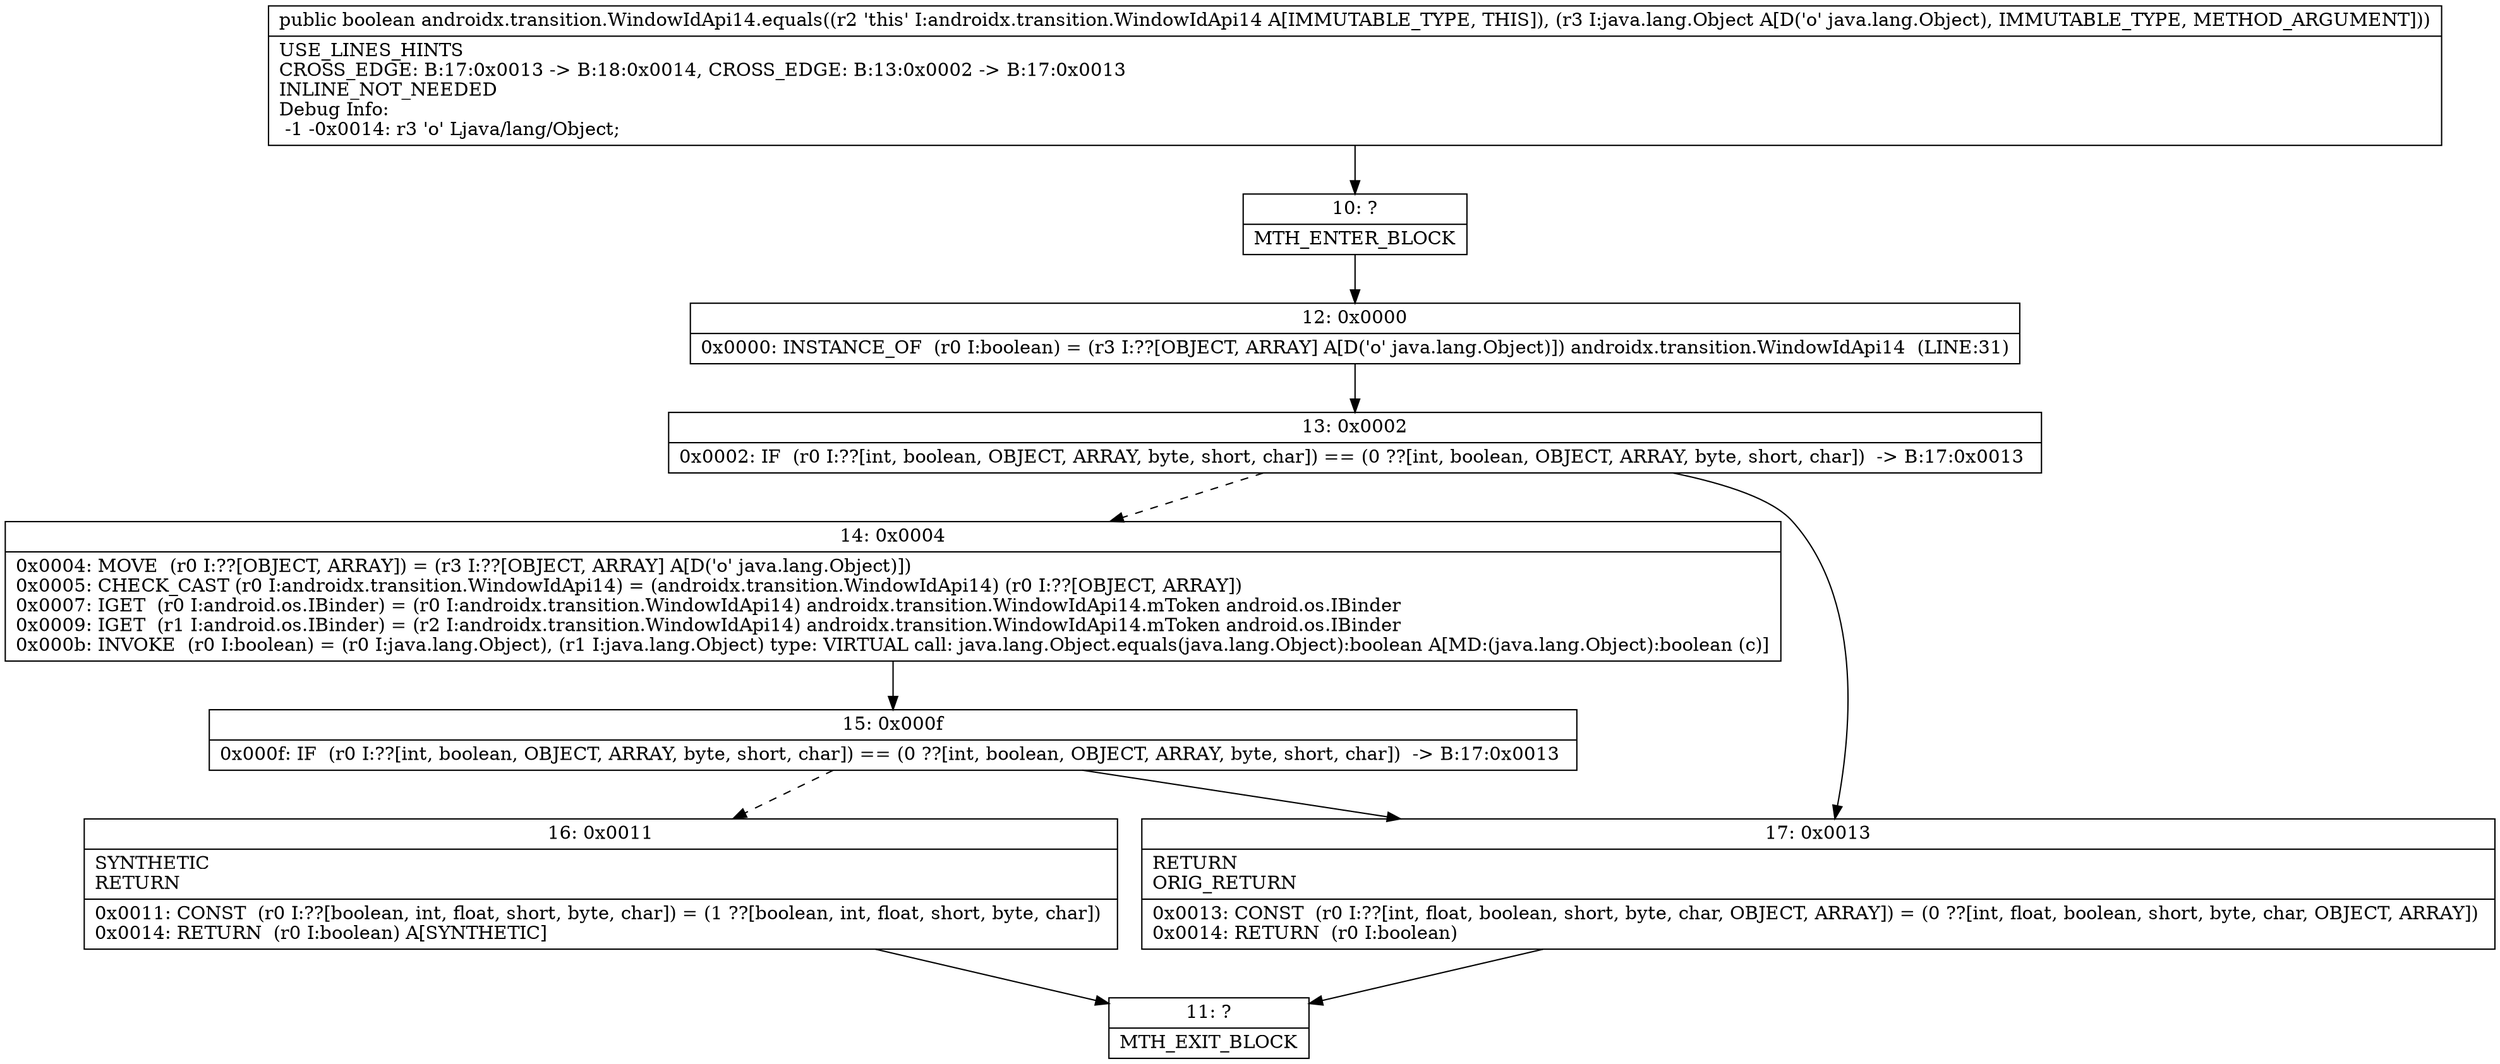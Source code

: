 digraph "CFG forandroidx.transition.WindowIdApi14.equals(Ljava\/lang\/Object;)Z" {
Node_10 [shape=record,label="{10\:\ ?|MTH_ENTER_BLOCK\l}"];
Node_12 [shape=record,label="{12\:\ 0x0000|0x0000: INSTANCE_OF  (r0 I:boolean) = (r3 I:??[OBJECT, ARRAY] A[D('o' java.lang.Object)]) androidx.transition.WindowIdApi14  (LINE:31)\l}"];
Node_13 [shape=record,label="{13\:\ 0x0002|0x0002: IF  (r0 I:??[int, boolean, OBJECT, ARRAY, byte, short, char]) == (0 ??[int, boolean, OBJECT, ARRAY, byte, short, char])  \-\> B:17:0x0013 \l}"];
Node_14 [shape=record,label="{14\:\ 0x0004|0x0004: MOVE  (r0 I:??[OBJECT, ARRAY]) = (r3 I:??[OBJECT, ARRAY] A[D('o' java.lang.Object)]) \l0x0005: CHECK_CAST (r0 I:androidx.transition.WindowIdApi14) = (androidx.transition.WindowIdApi14) (r0 I:??[OBJECT, ARRAY]) \l0x0007: IGET  (r0 I:android.os.IBinder) = (r0 I:androidx.transition.WindowIdApi14) androidx.transition.WindowIdApi14.mToken android.os.IBinder \l0x0009: IGET  (r1 I:android.os.IBinder) = (r2 I:androidx.transition.WindowIdApi14) androidx.transition.WindowIdApi14.mToken android.os.IBinder \l0x000b: INVOKE  (r0 I:boolean) = (r0 I:java.lang.Object), (r1 I:java.lang.Object) type: VIRTUAL call: java.lang.Object.equals(java.lang.Object):boolean A[MD:(java.lang.Object):boolean (c)]\l}"];
Node_15 [shape=record,label="{15\:\ 0x000f|0x000f: IF  (r0 I:??[int, boolean, OBJECT, ARRAY, byte, short, char]) == (0 ??[int, boolean, OBJECT, ARRAY, byte, short, char])  \-\> B:17:0x0013 \l}"];
Node_16 [shape=record,label="{16\:\ 0x0011|SYNTHETIC\lRETURN\l|0x0011: CONST  (r0 I:??[boolean, int, float, short, byte, char]) = (1 ??[boolean, int, float, short, byte, char]) \l0x0014: RETURN  (r0 I:boolean) A[SYNTHETIC]\l}"];
Node_11 [shape=record,label="{11\:\ ?|MTH_EXIT_BLOCK\l}"];
Node_17 [shape=record,label="{17\:\ 0x0013|RETURN\lORIG_RETURN\l|0x0013: CONST  (r0 I:??[int, float, boolean, short, byte, char, OBJECT, ARRAY]) = (0 ??[int, float, boolean, short, byte, char, OBJECT, ARRAY]) \l0x0014: RETURN  (r0 I:boolean) \l}"];
MethodNode[shape=record,label="{public boolean androidx.transition.WindowIdApi14.equals((r2 'this' I:androidx.transition.WindowIdApi14 A[IMMUTABLE_TYPE, THIS]), (r3 I:java.lang.Object A[D('o' java.lang.Object), IMMUTABLE_TYPE, METHOD_ARGUMENT]))  | USE_LINES_HINTS\lCROSS_EDGE: B:17:0x0013 \-\> B:18:0x0014, CROSS_EDGE: B:13:0x0002 \-\> B:17:0x0013\lINLINE_NOT_NEEDED\lDebug Info:\l  \-1 \-0x0014: r3 'o' Ljava\/lang\/Object;\l}"];
MethodNode -> Node_10;Node_10 -> Node_12;
Node_12 -> Node_13;
Node_13 -> Node_14[style=dashed];
Node_13 -> Node_17;
Node_14 -> Node_15;
Node_15 -> Node_16[style=dashed];
Node_15 -> Node_17;
Node_16 -> Node_11;
Node_17 -> Node_11;
}

